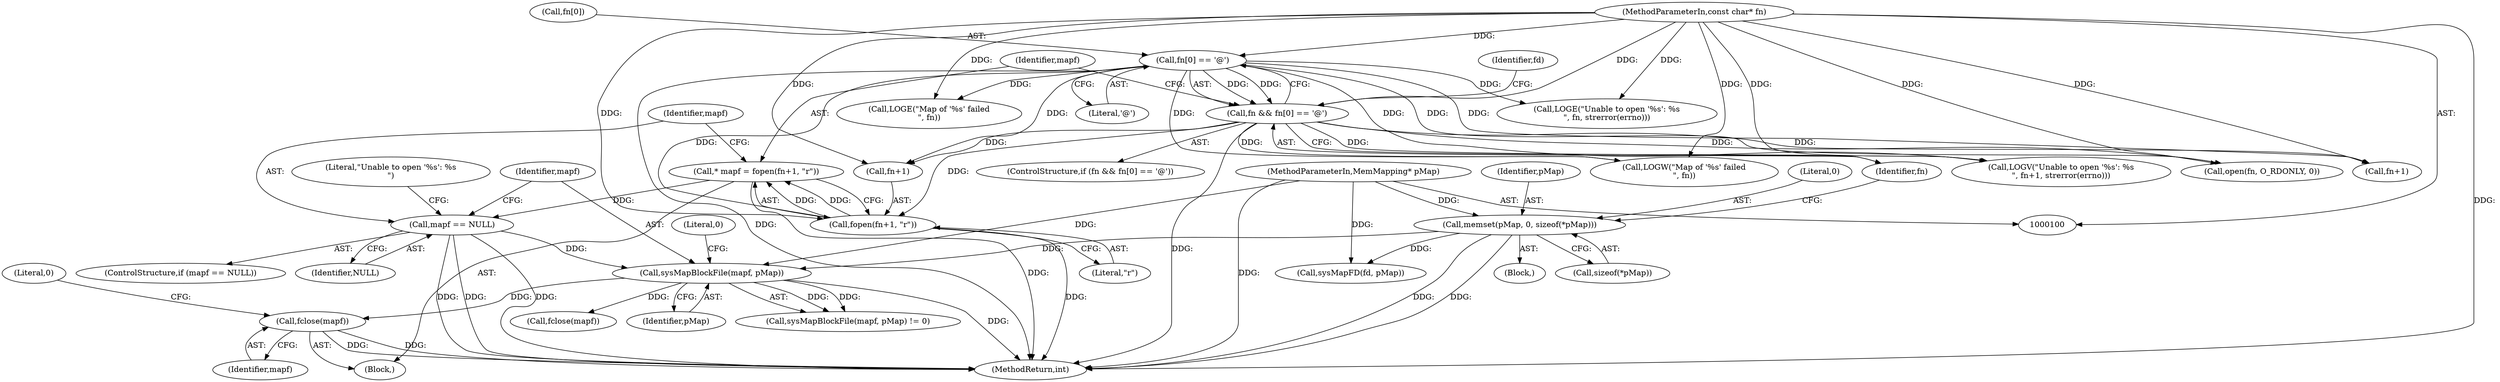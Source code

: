 digraph "0_Android_28a566f7731b4cb76d2a9ba16d997ac5aeb07dad_1@API" {
"1000157" [label="(Call,fclose(mapf))"];
"1000144" [label="(Call,sysMapBlockFile(mapf, pMap))"];
"1000128" [label="(Call,mapf == NULL)"];
"1000120" [label="(Call,* mapf = fopen(fn+1, \"r\"))"];
"1000122" [label="(Call,fopen(fn+1, \"r\"))"];
"1000113" [label="(Call,fn[0] == '@')"];
"1000101" [label="(MethodParameterIn,const char* fn)"];
"1000111" [label="(Call,fn && fn[0] == '@')"];
"1000104" [label="(Call,memset(pMap, 0, sizeof(*pMap)))"];
"1000102" [label="(MethodParameterIn,MemMapping* pMap)"];
"1000129" [label="(Identifier,mapf)"];
"1000105" [label="(Identifier,pMap)"];
"1000112" [label="(Identifier,fn)"];
"1000157" [label="(Call,fclose(mapf))"];
"1000104" [label="(Call,memset(pMap, 0, sizeof(*pMap)))"];
"1000143" [label="(Call,sysMapBlockFile(mapf, pMap) != 0)"];
"1000200" [label="(MethodReturn,int)"];
"1000163" [label="(Identifier,fd)"];
"1000164" [label="(Call,open(fn, O_RDONLY, 0))"];
"1000152" [label="(Call,fclose(mapf))"];
"1000128" [label="(Call,mapf == NULL)"];
"1000133" [label="(Literal,\"Unable to open '%s': %s\n\")"];
"1000134" [label="(Call,fn+1)"];
"1000126" [label="(Literal,\"r\")"];
"1000123" [label="(Call,fn+1)"];
"1000144" [label="(Call,sysMapBlockFile(mapf, pMap))"];
"1000147" [label="(Literal,0)"];
"1000188" [label="(Call,LOGE(\"Map of '%s' failed\n\", fn))"];
"1000121" [label="(Identifier,mapf)"];
"1000117" [label="(Literal,'@')"];
"1000110" [label="(ControlStructure,if (fn && fn[0] == '@'))"];
"1000183" [label="(Call,sysMapFD(fd, pMap))"];
"1000173" [label="(Call,LOGE(\"Unable to open '%s': %s\n\", fn, strerror(errno)))"];
"1000111" [label="(Call,fn && fn[0] == '@')"];
"1000120" [label="(Call,* mapf = fopen(fn+1, \"r\"))"];
"1000158" [label="(Identifier,mapf)"];
"1000101" [label="(MethodParameterIn,const char* fn)"];
"1000102" [label="(MethodParameterIn,MemMapping* pMap)"];
"1000146" [label="(Identifier,pMap)"];
"1000103" [label="(Block,)"];
"1000122" [label="(Call,fopen(fn+1, \"r\"))"];
"1000114" [label="(Call,fn[0])"];
"1000149" [label="(Call,LOGW(\"Map of '%s' failed\n\", fn))"];
"1000199" [label="(Literal,0)"];
"1000107" [label="(Call,sizeof(*pMap))"];
"1000118" [label="(Block,)"];
"1000127" [label="(ControlStructure,if (mapf == NULL))"];
"1000113" [label="(Call,fn[0] == '@')"];
"1000106" [label="(Literal,0)"];
"1000130" [label="(Identifier,NULL)"];
"1000132" [label="(Call,LOGV(\"Unable to open '%s': %s\n\", fn+1, strerror(errno)))"];
"1000145" [label="(Identifier,mapf)"];
"1000157" -> "1000118"  [label="AST: "];
"1000157" -> "1000158"  [label="CFG: "];
"1000158" -> "1000157"  [label="AST: "];
"1000199" -> "1000157"  [label="CFG: "];
"1000157" -> "1000200"  [label="DDG: "];
"1000157" -> "1000200"  [label="DDG: "];
"1000144" -> "1000157"  [label="DDG: "];
"1000144" -> "1000143"  [label="AST: "];
"1000144" -> "1000146"  [label="CFG: "];
"1000145" -> "1000144"  [label="AST: "];
"1000146" -> "1000144"  [label="AST: "];
"1000147" -> "1000144"  [label="CFG: "];
"1000144" -> "1000200"  [label="DDG: "];
"1000144" -> "1000143"  [label="DDG: "];
"1000144" -> "1000143"  [label="DDG: "];
"1000128" -> "1000144"  [label="DDG: "];
"1000104" -> "1000144"  [label="DDG: "];
"1000102" -> "1000144"  [label="DDG: "];
"1000144" -> "1000152"  [label="DDG: "];
"1000128" -> "1000127"  [label="AST: "];
"1000128" -> "1000130"  [label="CFG: "];
"1000129" -> "1000128"  [label="AST: "];
"1000130" -> "1000128"  [label="AST: "];
"1000133" -> "1000128"  [label="CFG: "];
"1000145" -> "1000128"  [label="CFG: "];
"1000128" -> "1000200"  [label="DDG: "];
"1000128" -> "1000200"  [label="DDG: "];
"1000128" -> "1000200"  [label="DDG: "];
"1000120" -> "1000128"  [label="DDG: "];
"1000120" -> "1000118"  [label="AST: "];
"1000120" -> "1000122"  [label="CFG: "];
"1000121" -> "1000120"  [label="AST: "];
"1000122" -> "1000120"  [label="AST: "];
"1000129" -> "1000120"  [label="CFG: "];
"1000120" -> "1000200"  [label="DDG: "];
"1000122" -> "1000120"  [label="DDG: "];
"1000122" -> "1000120"  [label="DDG: "];
"1000122" -> "1000126"  [label="CFG: "];
"1000123" -> "1000122"  [label="AST: "];
"1000126" -> "1000122"  [label="AST: "];
"1000122" -> "1000200"  [label="DDG: "];
"1000113" -> "1000122"  [label="DDG: "];
"1000111" -> "1000122"  [label="DDG: "];
"1000101" -> "1000122"  [label="DDG: "];
"1000113" -> "1000111"  [label="AST: "];
"1000113" -> "1000117"  [label="CFG: "];
"1000114" -> "1000113"  [label="AST: "];
"1000117" -> "1000113"  [label="AST: "];
"1000111" -> "1000113"  [label="CFG: "];
"1000113" -> "1000200"  [label="DDG: "];
"1000113" -> "1000111"  [label="DDG: "];
"1000113" -> "1000111"  [label="DDG: "];
"1000101" -> "1000113"  [label="DDG: "];
"1000113" -> "1000123"  [label="DDG: "];
"1000113" -> "1000132"  [label="DDG: "];
"1000113" -> "1000134"  [label="DDG: "];
"1000113" -> "1000149"  [label="DDG: "];
"1000113" -> "1000164"  [label="DDG: "];
"1000113" -> "1000173"  [label="DDG: "];
"1000113" -> "1000188"  [label="DDG: "];
"1000101" -> "1000100"  [label="AST: "];
"1000101" -> "1000200"  [label="DDG: "];
"1000101" -> "1000111"  [label="DDG: "];
"1000101" -> "1000123"  [label="DDG: "];
"1000101" -> "1000132"  [label="DDG: "];
"1000101" -> "1000134"  [label="DDG: "];
"1000101" -> "1000149"  [label="DDG: "];
"1000101" -> "1000164"  [label="DDG: "];
"1000101" -> "1000173"  [label="DDG: "];
"1000101" -> "1000188"  [label="DDG: "];
"1000111" -> "1000110"  [label="AST: "];
"1000111" -> "1000112"  [label="CFG: "];
"1000112" -> "1000111"  [label="AST: "];
"1000121" -> "1000111"  [label="CFG: "];
"1000163" -> "1000111"  [label="CFG: "];
"1000111" -> "1000200"  [label="DDG: "];
"1000111" -> "1000123"  [label="DDG: "];
"1000111" -> "1000132"  [label="DDG: "];
"1000111" -> "1000134"  [label="DDG: "];
"1000111" -> "1000149"  [label="DDG: "];
"1000111" -> "1000164"  [label="DDG: "];
"1000104" -> "1000103"  [label="AST: "];
"1000104" -> "1000107"  [label="CFG: "];
"1000105" -> "1000104"  [label="AST: "];
"1000106" -> "1000104"  [label="AST: "];
"1000107" -> "1000104"  [label="AST: "];
"1000112" -> "1000104"  [label="CFG: "];
"1000104" -> "1000200"  [label="DDG: "];
"1000104" -> "1000200"  [label="DDG: "];
"1000102" -> "1000104"  [label="DDG: "];
"1000104" -> "1000183"  [label="DDG: "];
"1000102" -> "1000100"  [label="AST: "];
"1000102" -> "1000200"  [label="DDG: "];
"1000102" -> "1000183"  [label="DDG: "];
}
